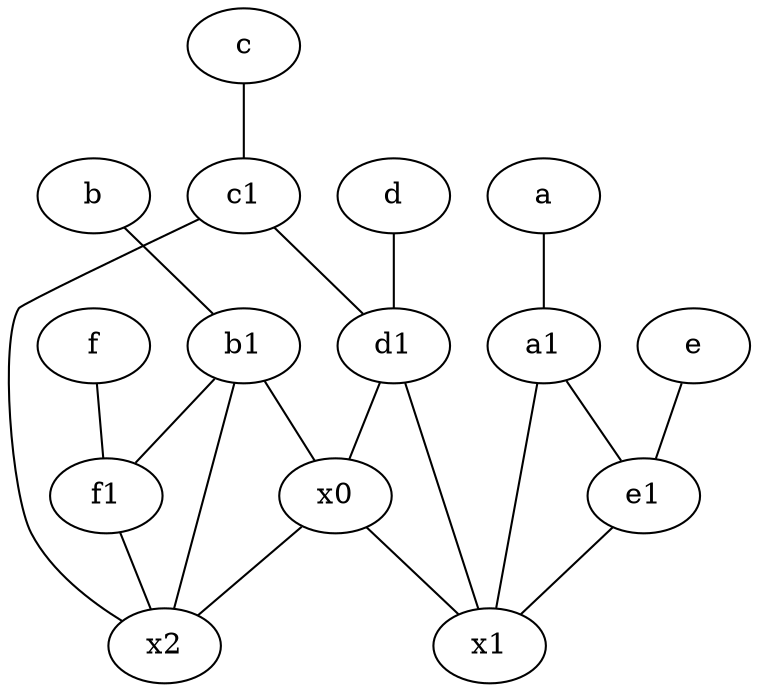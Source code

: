 graph {
	node [labelfontsize=50]
	f [labelfontsize=50 pos="3,9!"]
	b1 [labelfontsize=50 pos="9,4!"]
	d1 [labelfontsize=50 pos="3,5!"]
	a1 [labelfontsize=50 pos="8,3!"]
	e1 [labelfontsize=50 pos="7,7!"]
	c1 [labelfontsize=50 pos="4.5,3!"]
	e [labelfontsize=50 pos="7,9!"]
	c [labelfontsize=50 pos="4.5,2!"]
	a [labelfontsize=50 pos="8,2!"]
	x0 [labelfontsize=50]
	x1 [labelfontsize=50]
	b [labelfontsize=50 pos="10,4!"]
	x2 [labelfontsize=50]
	d [labelfontsize=50 pos="2,5!"]
	f1 [labelfontsize=50 pos="3,8!"]
	b1 -- f1
	c1 -- d1
	d1 -- x1
	a -- a1
	f1 -- x2
	d -- d1
	e1 -- x1
	d1 -- x0
	b -- b1
	f -- f1
	b1 -- x2
	a1 -- e1
	e -- e1
	x0 -- x2
	c1 -- x2
	c -- c1
	b1 -- x0
	a1 -- x1
	x0 -- x1
}
